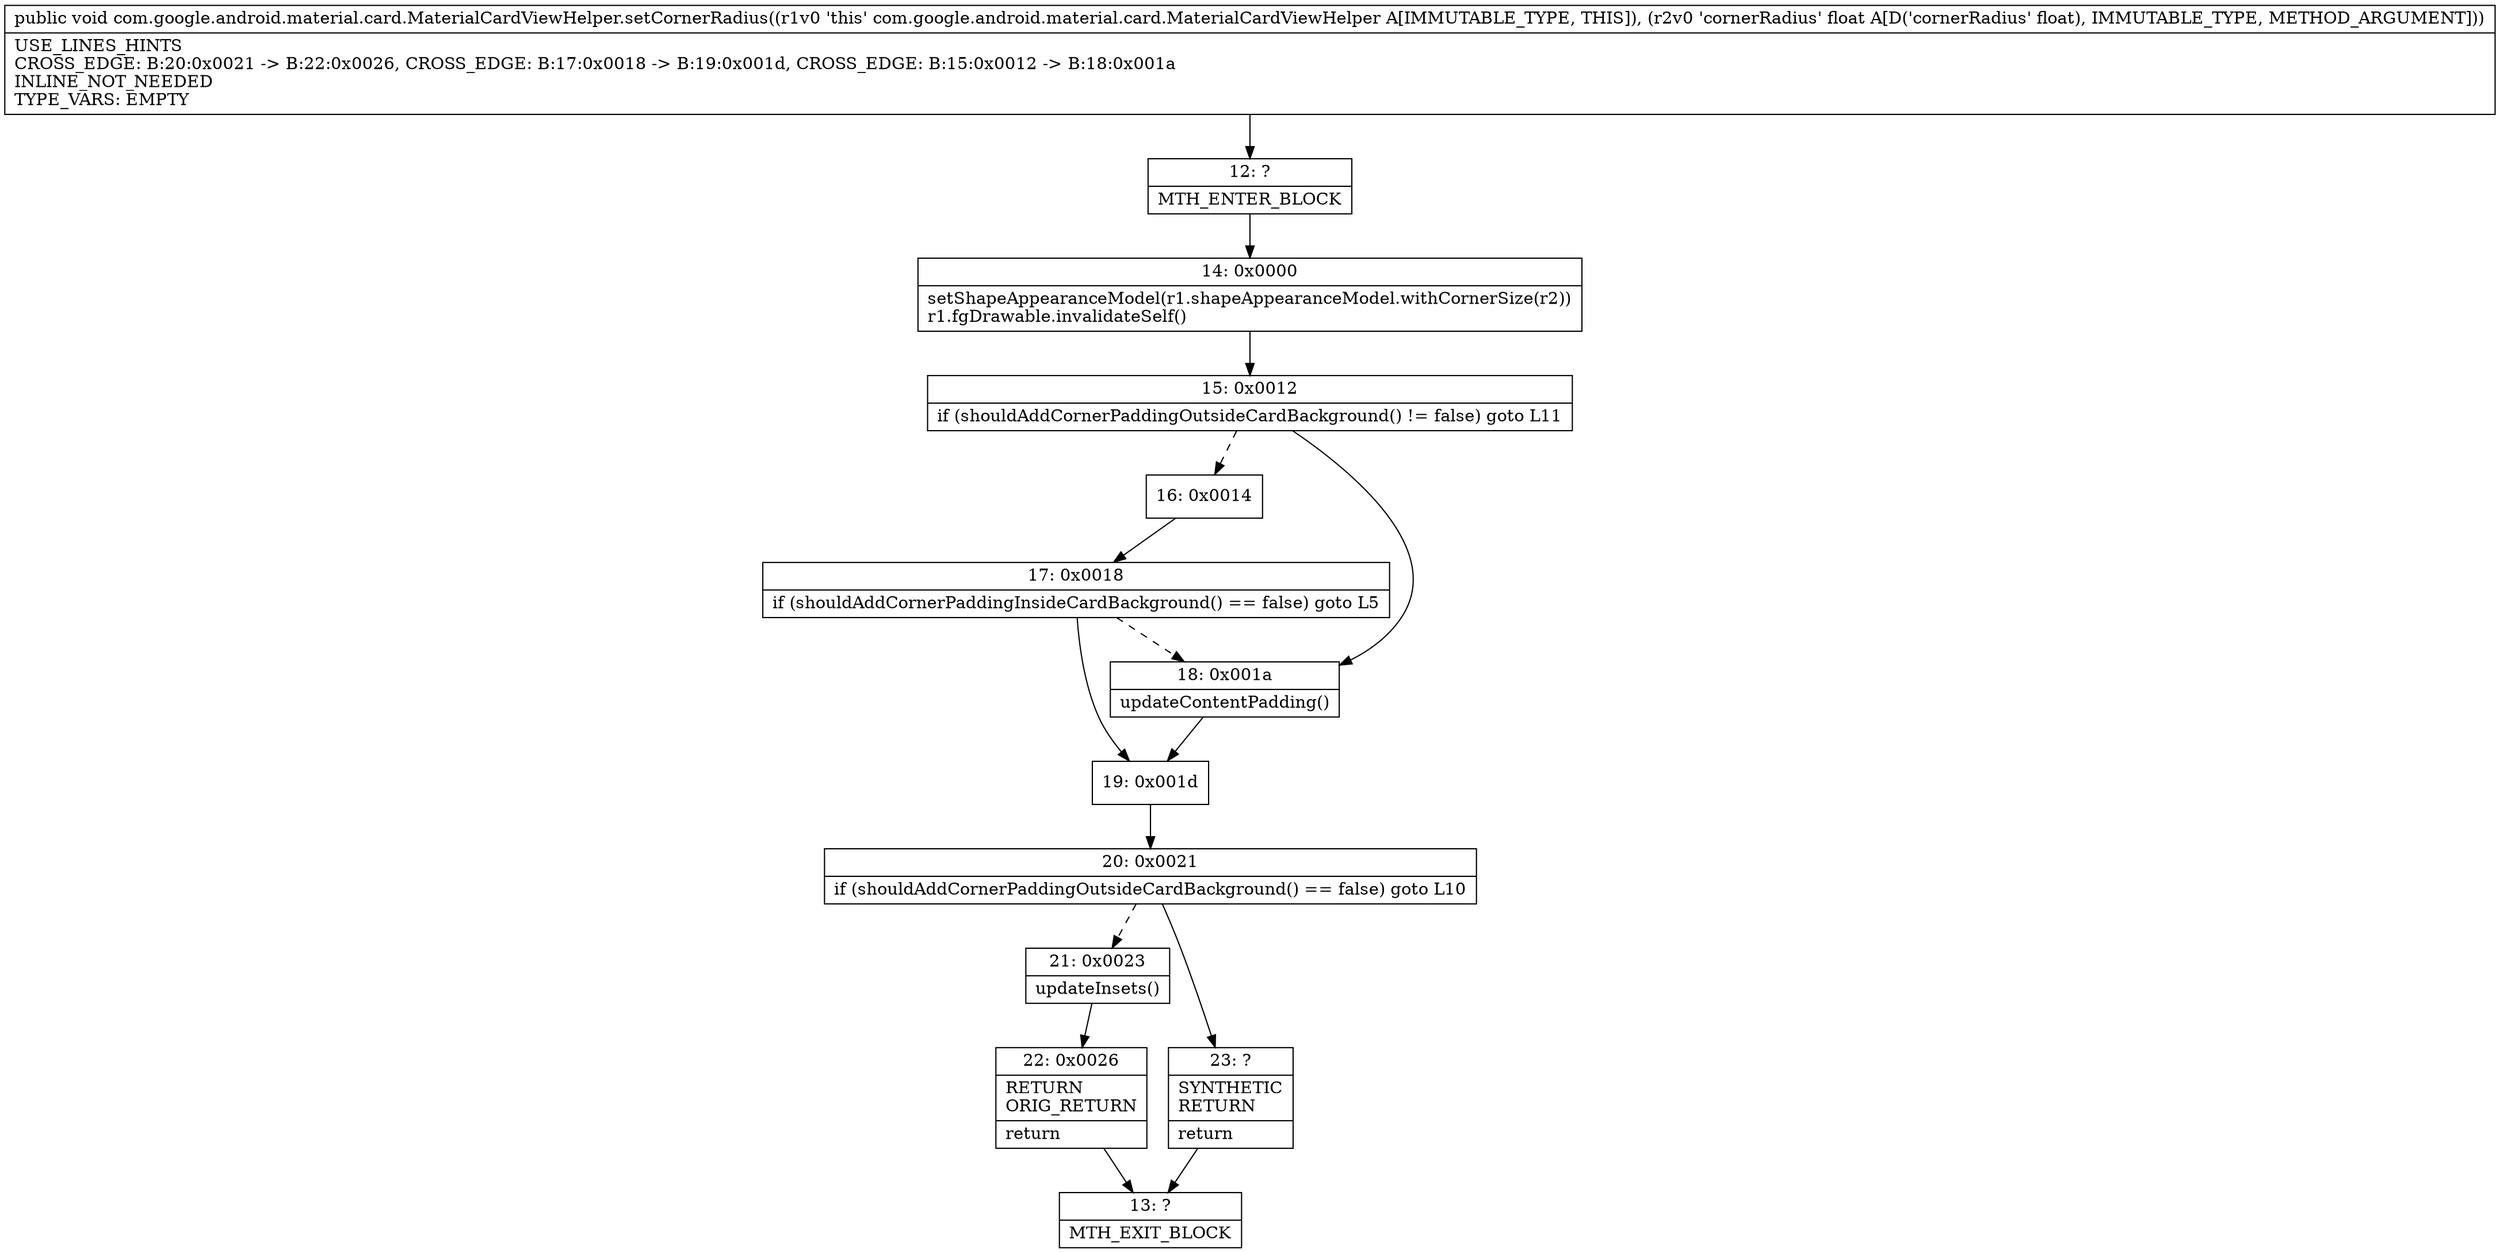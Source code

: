 digraph "CFG forcom.google.android.material.card.MaterialCardViewHelper.setCornerRadius(F)V" {
Node_12 [shape=record,label="{12\:\ ?|MTH_ENTER_BLOCK\l}"];
Node_14 [shape=record,label="{14\:\ 0x0000|setShapeAppearanceModel(r1.shapeAppearanceModel.withCornerSize(r2))\lr1.fgDrawable.invalidateSelf()\l}"];
Node_15 [shape=record,label="{15\:\ 0x0012|if (shouldAddCornerPaddingOutsideCardBackground() != false) goto L11\l}"];
Node_16 [shape=record,label="{16\:\ 0x0014}"];
Node_17 [shape=record,label="{17\:\ 0x0018|if (shouldAddCornerPaddingInsideCardBackground() == false) goto L5\l}"];
Node_19 [shape=record,label="{19\:\ 0x001d}"];
Node_20 [shape=record,label="{20\:\ 0x0021|if (shouldAddCornerPaddingOutsideCardBackground() == false) goto L10\l}"];
Node_21 [shape=record,label="{21\:\ 0x0023|updateInsets()\l}"];
Node_22 [shape=record,label="{22\:\ 0x0026|RETURN\lORIG_RETURN\l|return\l}"];
Node_13 [shape=record,label="{13\:\ ?|MTH_EXIT_BLOCK\l}"];
Node_23 [shape=record,label="{23\:\ ?|SYNTHETIC\lRETURN\l|return\l}"];
Node_18 [shape=record,label="{18\:\ 0x001a|updateContentPadding()\l}"];
MethodNode[shape=record,label="{public void com.google.android.material.card.MaterialCardViewHelper.setCornerRadius((r1v0 'this' com.google.android.material.card.MaterialCardViewHelper A[IMMUTABLE_TYPE, THIS]), (r2v0 'cornerRadius' float A[D('cornerRadius' float), IMMUTABLE_TYPE, METHOD_ARGUMENT]))  | USE_LINES_HINTS\lCROSS_EDGE: B:20:0x0021 \-\> B:22:0x0026, CROSS_EDGE: B:17:0x0018 \-\> B:19:0x001d, CROSS_EDGE: B:15:0x0012 \-\> B:18:0x001a\lINLINE_NOT_NEEDED\lTYPE_VARS: EMPTY\l}"];
MethodNode -> Node_12;Node_12 -> Node_14;
Node_14 -> Node_15;
Node_15 -> Node_16[style=dashed];
Node_15 -> Node_18;
Node_16 -> Node_17;
Node_17 -> Node_18[style=dashed];
Node_17 -> Node_19;
Node_19 -> Node_20;
Node_20 -> Node_21[style=dashed];
Node_20 -> Node_23;
Node_21 -> Node_22;
Node_22 -> Node_13;
Node_23 -> Node_13;
Node_18 -> Node_19;
}

